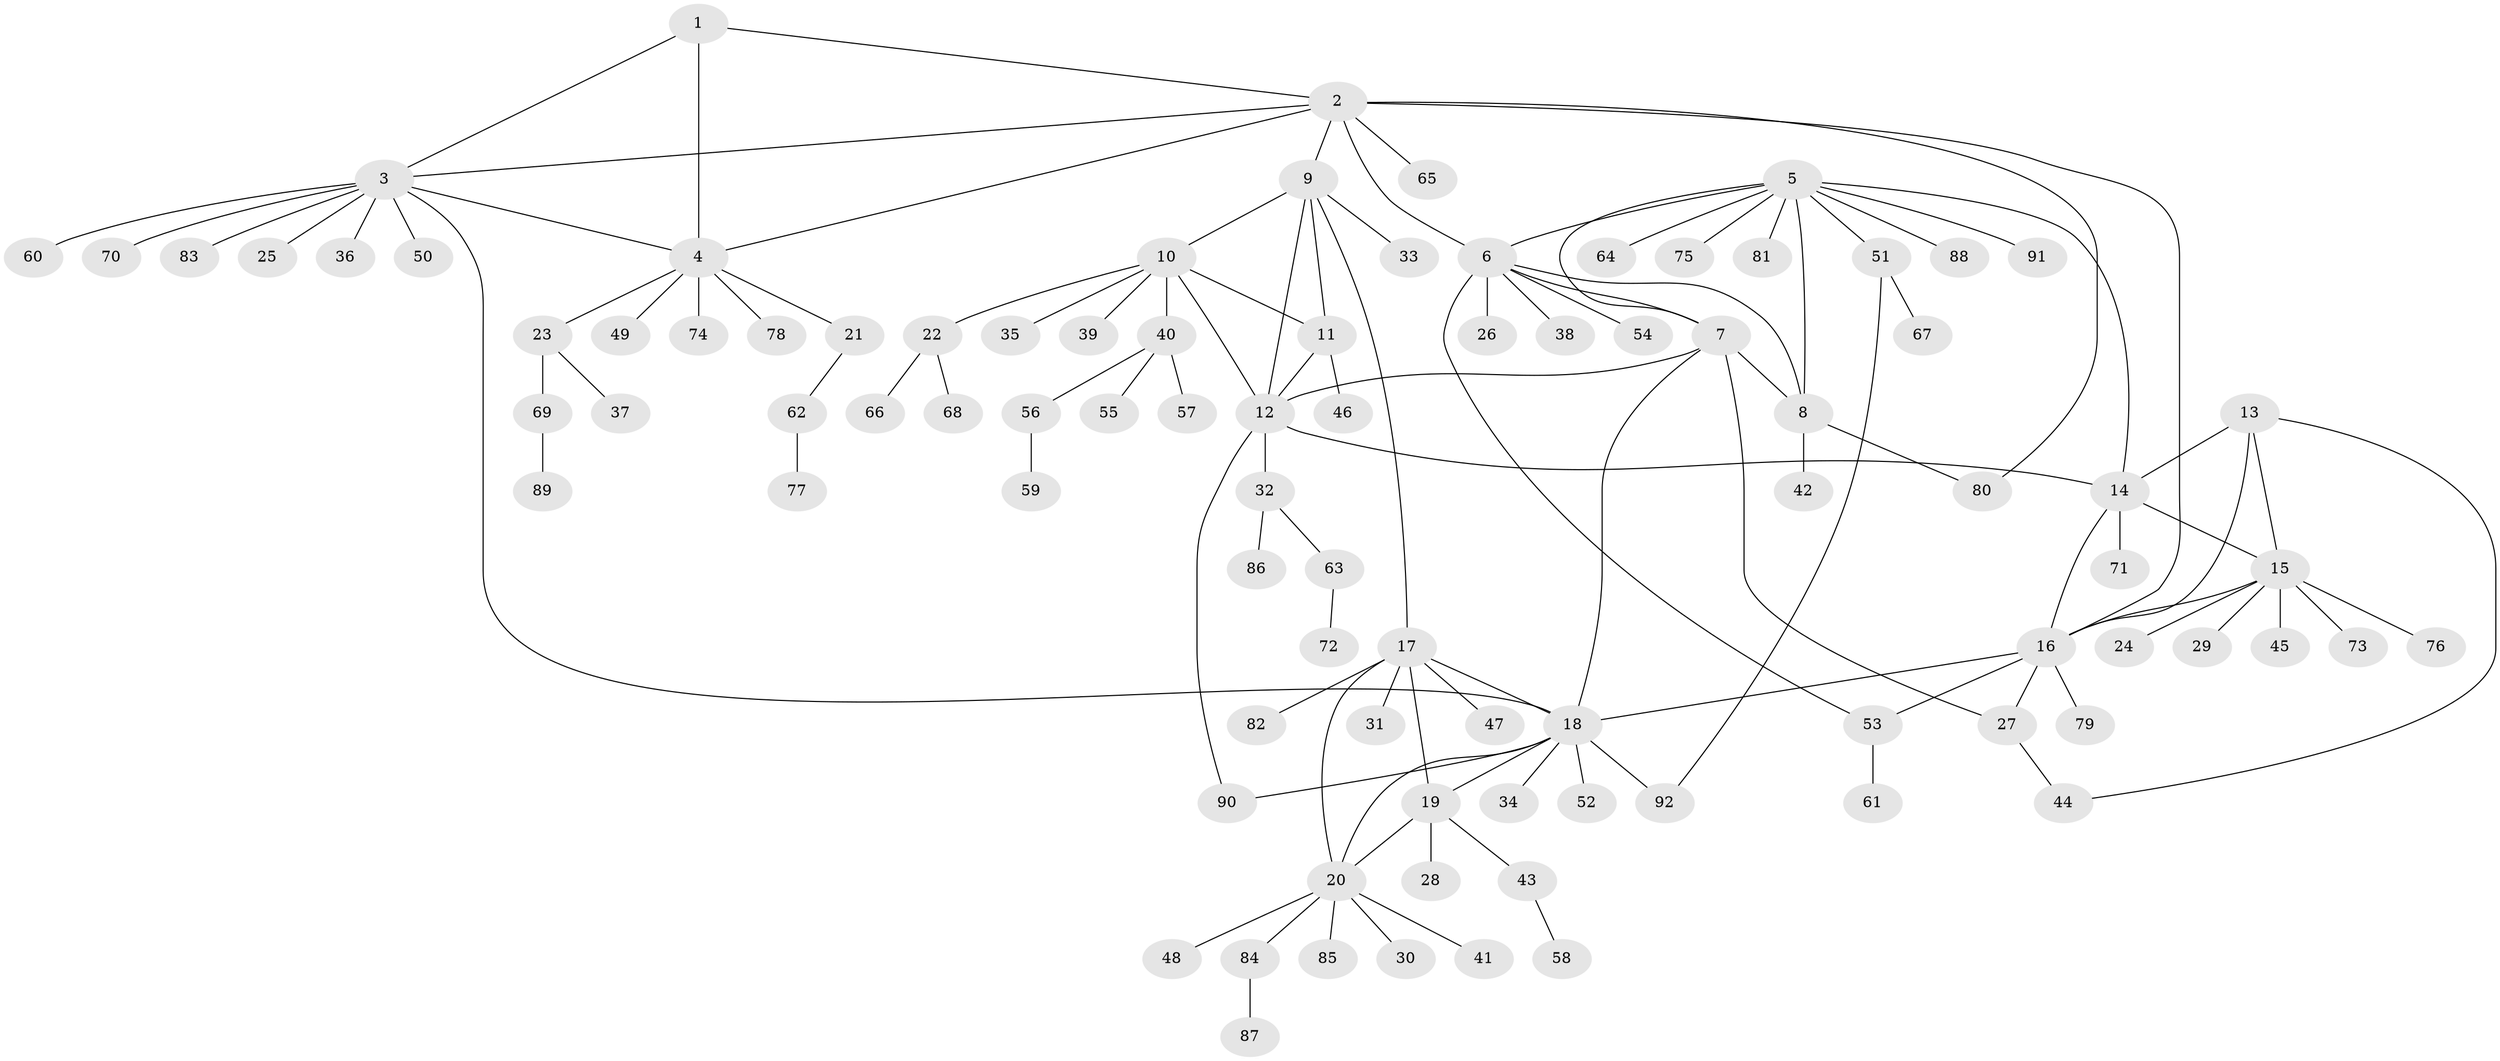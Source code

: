 // coarse degree distribution, {2: 0.07352941176470588, 7: 0.04411764705882353, 14: 0.014705882352941176, 9: 0.029411764705882353, 6: 0.058823529411764705, 4: 0.029411764705882353, 5: 0.029411764705882353, 11: 0.014705882352941176, 3: 0.07352941176470588, 1: 0.6323529411764706}
// Generated by graph-tools (version 1.1) at 2025/24/03/03/25 07:24:13]
// undirected, 92 vertices, 118 edges
graph export_dot {
graph [start="1"]
  node [color=gray90,style=filled];
  1;
  2;
  3;
  4;
  5;
  6;
  7;
  8;
  9;
  10;
  11;
  12;
  13;
  14;
  15;
  16;
  17;
  18;
  19;
  20;
  21;
  22;
  23;
  24;
  25;
  26;
  27;
  28;
  29;
  30;
  31;
  32;
  33;
  34;
  35;
  36;
  37;
  38;
  39;
  40;
  41;
  42;
  43;
  44;
  45;
  46;
  47;
  48;
  49;
  50;
  51;
  52;
  53;
  54;
  55;
  56;
  57;
  58;
  59;
  60;
  61;
  62;
  63;
  64;
  65;
  66;
  67;
  68;
  69;
  70;
  71;
  72;
  73;
  74;
  75;
  76;
  77;
  78;
  79;
  80;
  81;
  82;
  83;
  84;
  85;
  86;
  87;
  88;
  89;
  90;
  91;
  92;
  1 -- 2;
  1 -- 3;
  1 -- 4;
  2 -- 3;
  2 -- 4;
  2 -- 6;
  2 -- 9;
  2 -- 16;
  2 -- 65;
  2 -- 80;
  3 -- 4;
  3 -- 18;
  3 -- 25;
  3 -- 36;
  3 -- 50;
  3 -- 60;
  3 -- 70;
  3 -- 83;
  4 -- 21;
  4 -- 23;
  4 -- 49;
  4 -- 74;
  4 -- 78;
  5 -- 6;
  5 -- 7;
  5 -- 8;
  5 -- 14;
  5 -- 51;
  5 -- 64;
  5 -- 75;
  5 -- 81;
  5 -- 88;
  5 -- 91;
  6 -- 7;
  6 -- 8;
  6 -- 26;
  6 -- 38;
  6 -- 53;
  6 -- 54;
  7 -- 8;
  7 -- 12;
  7 -- 18;
  7 -- 27;
  8 -- 42;
  8 -- 80;
  9 -- 10;
  9 -- 11;
  9 -- 12;
  9 -- 17;
  9 -- 33;
  10 -- 11;
  10 -- 12;
  10 -- 22;
  10 -- 35;
  10 -- 39;
  10 -- 40;
  11 -- 12;
  11 -- 46;
  12 -- 14;
  12 -- 32;
  12 -- 90;
  13 -- 14;
  13 -- 15;
  13 -- 16;
  13 -- 44;
  14 -- 15;
  14 -- 16;
  14 -- 71;
  15 -- 16;
  15 -- 24;
  15 -- 29;
  15 -- 45;
  15 -- 73;
  15 -- 76;
  16 -- 18;
  16 -- 27;
  16 -- 53;
  16 -- 79;
  17 -- 18;
  17 -- 19;
  17 -- 20;
  17 -- 31;
  17 -- 47;
  17 -- 82;
  18 -- 19;
  18 -- 20;
  18 -- 34;
  18 -- 52;
  18 -- 90;
  18 -- 92;
  19 -- 20;
  19 -- 28;
  19 -- 43;
  20 -- 30;
  20 -- 41;
  20 -- 48;
  20 -- 84;
  20 -- 85;
  21 -- 62;
  22 -- 66;
  22 -- 68;
  23 -- 37;
  23 -- 69;
  27 -- 44;
  32 -- 63;
  32 -- 86;
  40 -- 55;
  40 -- 56;
  40 -- 57;
  43 -- 58;
  51 -- 67;
  51 -- 92;
  53 -- 61;
  56 -- 59;
  62 -- 77;
  63 -- 72;
  69 -- 89;
  84 -- 87;
}
